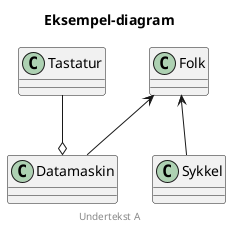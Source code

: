 @startuml

title Eksempel-diagram
footer Undertekst A

class Folk
class Datamaskin
class Sykkel
class Tastatur

Folk <-- Datamaskin
Folk <-- Sykkel
Tastatur --o Datamaskin

@enduml

